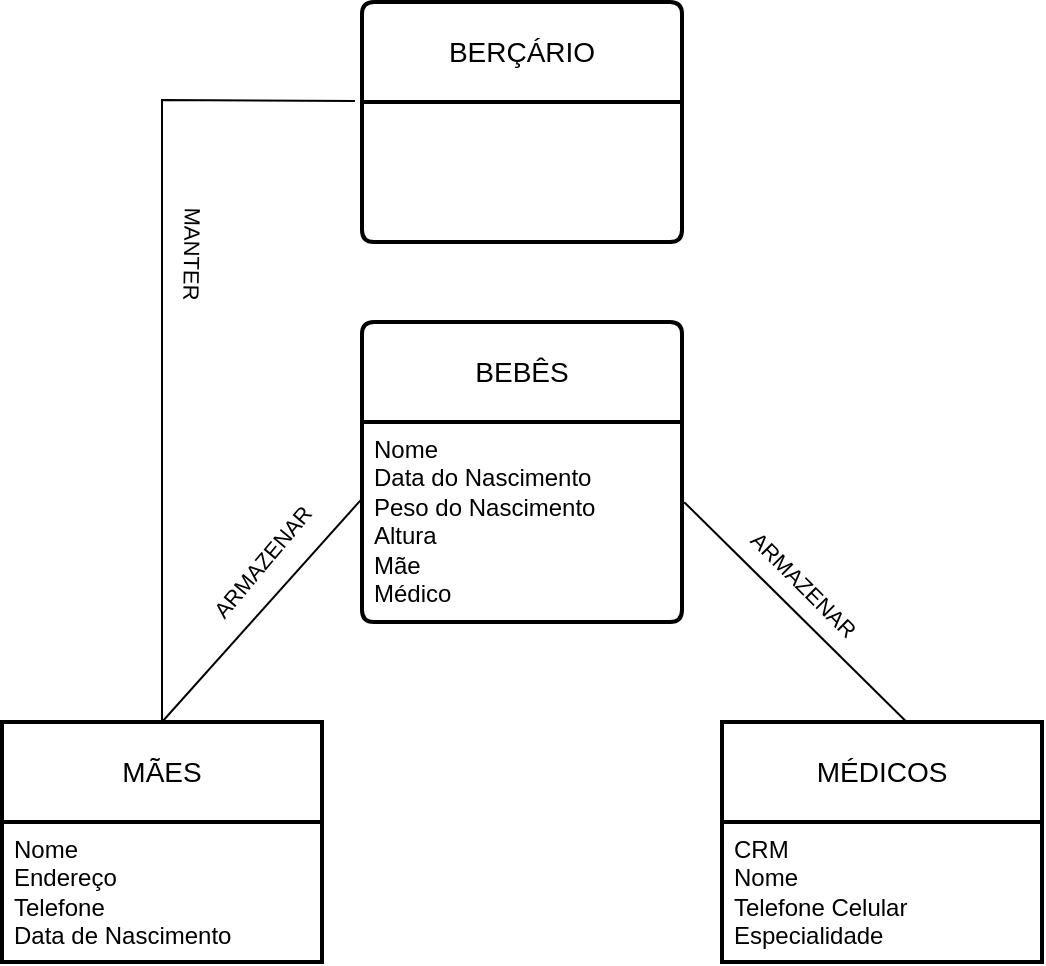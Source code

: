 <mxfile version="26.0.16">
  <diagram id="R2lEEEUBdFMjLlhIrx00" name="Page-1">
    <mxGraphModel dx="2036" dy="1066" grid="1" gridSize="10" guides="1" tooltips="1" connect="1" arrows="1" fold="1" page="1" pageScale="1" pageWidth="850" pageHeight="1100" math="0" shadow="0" extFonts="Permanent Marker^https://fonts.googleapis.com/css?family=Permanent+Marker">
      <root>
        <mxCell id="0" />
        <mxCell id="1" parent="0" />
        <mxCell id="3y-TYH4g0Kz7OYsDt9np-11" style="edgeStyle=orthogonalEdgeStyle;rounded=0;orthogonalLoop=1;jettySize=auto;html=1;" edge="1" parent="1" source="3y-TYH4g0Kz7OYsDt9np-4" target="3y-TYH4g0Kz7OYsDt9np-3">
          <mxGeometry relative="1" as="geometry">
            <Array as="points">
              <mxPoint x="425" y="240" />
              <mxPoint x="425" y="240" />
            </Array>
          </mxGeometry>
        </mxCell>
        <mxCell id="3y-TYH4g0Kz7OYsDt9np-1" value="MÃES" style="swimlane;childLayout=stackLayout;horizontal=1;startSize=50;horizontalStack=0;rounded=1;fontSize=14;fontStyle=0;strokeWidth=2;resizeParent=0;resizeLast=1;shadow=0;dashed=0;align=center;arcSize=0;whiteSpace=wrap;html=1;" vertex="1" parent="1">
          <mxGeometry x="160" y="400" width="160" height="120" as="geometry" />
        </mxCell>
        <mxCell id="3y-TYH4g0Kz7OYsDt9np-2" value="Nome&lt;div&gt;Endereço&lt;/div&gt;&lt;div&gt;Telefone&lt;/div&gt;&lt;div&gt;Data de Nascimento&lt;/div&gt;" style="align=left;strokeColor=none;fillColor=none;spacingLeft=4;spacingRight=4;fontSize=12;verticalAlign=top;resizable=0;rotatable=0;part=1;html=1;whiteSpace=wrap;" vertex="1" parent="3y-TYH4g0Kz7OYsDt9np-1">
          <mxGeometry y="50" width="160" height="70" as="geometry" />
        </mxCell>
        <mxCell id="3y-TYH4g0Kz7OYsDt9np-3" value="BEBÊS" style="swimlane;childLayout=stackLayout;horizontal=1;startSize=50;horizontalStack=0;rounded=1;fontSize=14;fontStyle=0;strokeWidth=2;resizeParent=0;resizeLast=1;shadow=0;dashed=0;align=center;arcSize=4;whiteSpace=wrap;html=1;" vertex="1" parent="1">
          <mxGeometry x="340" y="200" width="160" height="150" as="geometry" />
        </mxCell>
        <mxCell id="3y-TYH4g0Kz7OYsDt9np-4" value="Nome&lt;div&gt;Data do Nascimento&lt;/div&gt;&lt;div&gt;Peso do Nascimento&lt;/div&gt;&lt;div&gt;Altura&lt;/div&gt;&lt;div&gt;Mãe&lt;/div&gt;&lt;div&gt;Médico&lt;/div&gt;&lt;div&gt;&lt;br&gt;&lt;/div&gt;" style="align=left;strokeColor=none;fillColor=none;spacingLeft=4;spacingRight=4;fontSize=12;verticalAlign=top;resizable=0;rotatable=0;part=1;html=1;whiteSpace=wrap;" vertex="1" parent="3y-TYH4g0Kz7OYsDt9np-3">
          <mxGeometry y="50" width="160" height="100" as="geometry" />
        </mxCell>
        <mxCell id="3y-TYH4g0Kz7OYsDt9np-5" value="MÉDICOS" style="swimlane;childLayout=stackLayout;horizontal=1;startSize=50;horizontalStack=0;rounded=1;fontSize=14;fontStyle=0;strokeWidth=2;resizeParent=0;resizeLast=1;shadow=0;dashed=0;align=center;arcSize=0;whiteSpace=wrap;html=1;" vertex="1" parent="1">
          <mxGeometry x="520" y="400" width="160" height="120" as="geometry" />
        </mxCell>
        <mxCell id="3y-TYH4g0Kz7OYsDt9np-6" value="CRM&lt;div&gt;Nome&lt;/div&gt;&lt;div&gt;Telefone Celular&lt;/div&gt;&lt;div&gt;Especialidade&lt;/div&gt;" style="align=left;strokeColor=none;fillColor=none;spacingLeft=4;spacingRight=4;fontSize=12;verticalAlign=top;resizable=0;rotatable=0;part=1;html=1;whiteSpace=wrap;" vertex="1" parent="3y-TYH4g0Kz7OYsDt9np-5">
          <mxGeometry y="50" width="160" height="70" as="geometry" />
        </mxCell>
        <mxCell id="3y-TYH4g0Kz7OYsDt9np-7" value="BERÇÁRIO" style="swimlane;childLayout=stackLayout;horizontal=1;startSize=50;horizontalStack=0;rounded=1;fontSize=14;fontStyle=0;strokeWidth=2;resizeParent=0;resizeLast=1;shadow=0;dashed=0;align=center;arcSize=4;whiteSpace=wrap;html=1;" vertex="1" parent="1">
          <mxGeometry x="340" y="40" width="160" height="120" as="geometry" />
        </mxCell>
        <mxCell id="3y-TYH4g0Kz7OYsDt9np-16" value="" style="endArrow=none;html=1;rounded=0;entryX=-0.002;entryY=0.387;entryDx=0;entryDy=0;exitX=0.5;exitY=0;exitDx=0;exitDy=0;entryPerimeter=0;" edge="1" parent="1" source="3y-TYH4g0Kz7OYsDt9np-1" target="3y-TYH4g0Kz7OYsDt9np-4">
          <mxGeometry width="50" height="50" relative="1" as="geometry">
            <mxPoint x="400" y="490" as="sourcePoint" />
            <mxPoint x="450" y="440" as="targetPoint" />
          </mxGeometry>
        </mxCell>
        <mxCell id="3y-TYH4g0Kz7OYsDt9np-23" value="ARMAZENAR" style="edgeLabel;html=1;align=center;verticalAlign=middle;resizable=0;points=[];rotation=-50;" vertex="1" connectable="0" parent="3y-TYH4g0Kz7OYsDt9np-16">
          <mxGeometry x="0.237" y="-3" relative="1" as="geometry">
            <mxPoint x="-14" y="-13" as="offset" />
          </mxGeometry>
        </mxCell>
        <mxCell id="3y-TYH4g0Kz7OYsDt9np-17" value="" style="endArrow=none;html=1;rounded=0;entryX=1.007;entryY=0.401;entryDx=0;entryDy=0;entryPerimeter=0;exitX=0.581;exitY=0.005;exitDx=0;exitDy=0;exitPerimeter=0;" edge="1" parent="1" source="3y-TYH4g0Kz7OYsDt9np-5" target="3y-TYH4g0Kz7OYsDt9np-4">
          <mxGeometry width="50" height="50" relative="1" as="geometry">
            <mxPoint x="570" y="470" as="sourcePoint" />
            <mxPoint x="620" y="420" as="targetPoint" />
          </mxGeometry>
        </mxCell>
        <mxCell id="3y-TYH4g0Kz7OYsDt9np-24" value="ARMAZENAR" style="edgeLabel;html=1;align=center;verticalAlign=middle;resizable=0;points=[];rotation=45;" vertex="1" connectable="0" parent="3y-TYH4g0Kz7OYsDt9np-17">
          <mxGeometry x="0.44" relative="1" as="geometry">
            <mxPoint x="28" y="9" as="offset" />
          </mxGeometry>
        </mxCell>
        <mxCell id="3y-TYH4g0Kz7OYsDt9np-20" value="" style="endArrow=none;html=1;rounded=0;exitX=0.5;exitY=0;exitDx=0;exitDy=0;entryX=-0.022;entryY=0.412;entryDx=0;entryDy=0;entryPerimeter=0;" edge="1" parent="1" source="3y-TYH4g0Kz7OYsDt9np-1" target="3y-TYH4g0Kz7OYsDt9np-7">
          <mxGeometry width="50" height="50" relative="1" as="geometry">
            <mxPoint x="370" y="510" as="sourcePoint" />
            <mxPoint x="240" y="80" as="targetPoint" />
            <Array as="points">
              <mxPoint x="240" y="89" />
            </Array>
          </mxGeometry>
        </mxCell>
        <mxCell id="3y-TYH4g0Kz7OYsDt9np-22" value="MANTER" style="edgeLabel;html=1;align=center;verticalAlign=middle;resizable=0;points=[];rotation=91;" vertex="1" connectable="0" parent="3y-TYH4g0Kz7OYsDt9np-20">
          <mxGeometry x="0.174" y="-4" relative="1" as="geometry">
            <mxPoint x="11" y="4" as="offset" />
          </mxGeometry>
        </mxCell>
      </root>
    </mxGraphModel>
  </diagram>
</mxfile>
